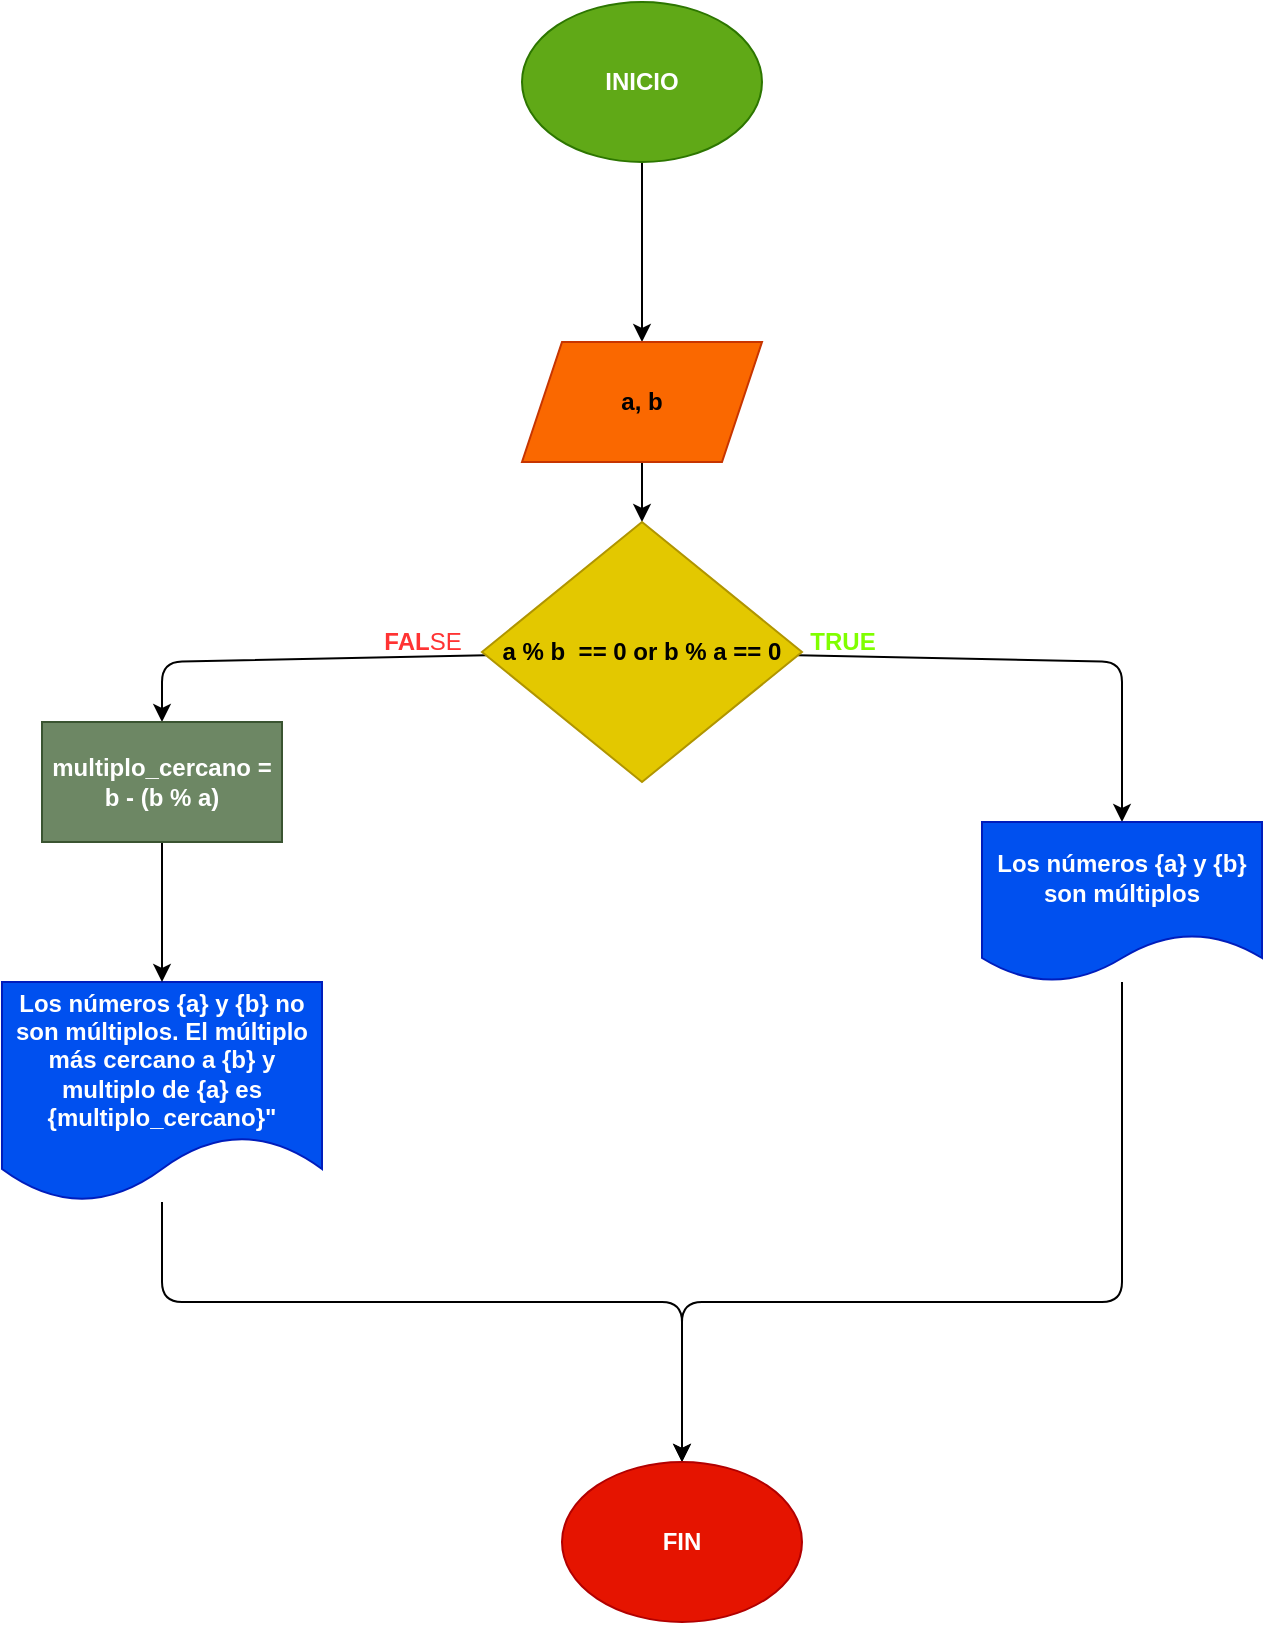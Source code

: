 <mxfile>
    <diagram id="pEMk2WPG7p8SdUPICG97" name="Página-1">
        <mxGraphModel dx="691" dy="428" grid="1" gridSize="10" guides="1" tooltips="1" connect="1" arrows="1" fold="1" page="1" pageScale="1" pageWidth="827" pageHeight="1169" math="0" shadow="0">
            <root>
                <mxCell id="0"/>
                <mxCell id="1" parent="0"/>
                <mxCell id="4" value="" style="edgeStyle=none;html=1;" edge="1" parent="1" source="2" target="3">
                    <mxGeometry relative="1" as="geometry"/>
                </mxCell>
                <mxCell id="2" value="&lt;b&gt;INICIO&lt;/b&gt;" style="ellipse;whiteSpace=wrap;html=1;fillColor=#60a917;fontColor=#ffffff;strokeColor=#2D7600;" vertex="1" parent="1">
                    <mxGeometry x="280" y="30" width="120" height="80" as="geometry"/>
                </mxCell>
                <mxCell id="6" value="" style="edgeStyle=none;html=1;" edge="1" parent="1" source="3" target="5">
                    <mxGeometry relative="1" as="geometry"/>
                </mxCell>
                <mxCell id="3" value="&lt;b&gt;a, b&lt;/b&gt;" style="shape=parallelogram;perimeter=parallelogramPerimeter;whiteSpace=wrap;html=1;fixedSize=1;fillColor=#fa6800;strokeColor=#C73500;fontColor=#000000;" vertex="1" parent="1">
                    <mxGeometry x="280" y="200" width="120" height="60" as="geometry"/>
                </mxCell>
                <mxCell id="9" value="" style="edgeStyle=none;html=1;entryX=0.5;entryY=0;entryDx=0;entryDy=0;" edge="1" parent="1" source="5" target="8">
                    <mxGeometry relative="1" as="geometry">
                        <Array as="points">
                            <mxPoint x="580" y="360"/>
                        </Array>
                    </mxGeometry>
                </mxCell>
                <mxCell id="11" value="" style="edgeStyle=none;html=1;" edge="1" parent="1" source="5" target="13">
                    <mxGeometry relative="1" as="geometry">
                        <mxPoint x="90" y="420" as="targetPoint"/>
                        <Array as="points">
                            <mxPoint x="100" y="360"/>
                        </Array>
                    </mxGeometry>
                </mxCell>
                <mxCell id="5" value="&lt;b&gt;a % b&amp;nbsp; == 0 or&amp;nbsp;b % a == 0&lt;br&gt;&lt;/b&gt;" style="rhombus;whiteSpace=wrap;html=1;fillColor=#e3c800;strokeColor=#B09500;fontColor=#000000;" vertex="1" parent="1">
                    <mxGeometry x="260" y="290" width="160" height="130" as="geometry"/>
                </mxCell>
                <mxCell id="18" style="edgeStyle=none;html=1;entryX=0.5;entryY=0;entryDx=0;entryDy=0;" edge="1" parent="1" source="8" target="16">
                    <mxGeometry relative="1" as="geometry">
                        <Array as="points">
                            <mxPoint x="580" y="680"/>
                            <mxPoint x="360" y="680"/>
                        </Array>
                    </mxGeometry>
                </mxCell>
                <mxCell id="8" value="&lt;b&gt;Los números {a} y {b} son múltiplos&lt;/b&gt;" style="shape=document;whiteSpace=wrap;html=1;boundedLbl=1;fillColor=#0050ef;strokeColor=#001DBC;fontColor=#ffffff;" vertex="1" parent="1">
                    <mxGeometry x="510" y="440" width="140" height="80" as="geometry"/>
                </mxCell>
                <mxCell id="15" style="edgeStyle=none;html=1;entryX=0.5;entryY=0;entryDx=0;entryDy=0;" edge="1" parent="1" source="10" target="16">
                    <mxGeometry relative="1" as="geometry">
                        <mxPoint x="360" y="720" as="targetPoint"/>
                        <Array as="points">
                            <mxPoint x="100" y="680"/>
                            <mxPoint x="360" y="680"/>
                        </Array>
                    </mxGeometry>
                </mxCell>
                <mxCell id="10" value="&lt;b&gt;Los números {a} y {b} no son múltiplos. El múltiplo más cercano a {b} y multiplo de {a} es {multiplo_cercano}&quot;&lt;/b&gt;" style="shape=document;whiteSpace=wrap;html=1;boundedLbl=1;fillColor=#0050ef;strokeColor=#001DBC;fontColor=#ffffff;" vertex="1" parent="1">
                    <mxGeometry x="20" y="520" width="160" height="110" as="geometry"/>
                </mxCell>
                <mxCell id="14" style="edgeStyle=none;html=1;" edge="1" parent="1" source="13" target="10">
                    <mxGeometry relative="1" as="geometry"/>
                </mxCell>
                <mxCell id="13" value="&lt;b&gt;multiplo_cercano = b - (b % a)&lt;/b&gt;" style="rounded=0;whiteSpace=wrap;html=1;fillColor=#6d8764;fontColor=#ffffff;strokeColor=#3A5431;" vertex="1" parent="1">
                    <mxGeometry x="40" y="390" width="120" height="60" as="geometry"/>
                </mxCell>
                <mxCell id="16" value="&lt;b&gt;FIN&lt;/b&gt;" style="ellipse;whiteSpace=wrap;html=1;fillColor=#e51400;fontColor=#ffffff;strokeColor=#B20000;" vertex="1" parent="1">
                    <mxGeometry x="300" y="760" width="120" height="80" as="geometry"/>
                </mxCell>
                <mxCell id="19" value="&lt;b&gt;&lt;font color=&quot;#80ff00&quot;&gt;TRUE&lt;/font&gt;&lt;/b&gt;" style="text;html=1;align=center;verticalAlign=middle;resizable=0;points=[];autosize=1;strokeColor=none;fillColor=none;" vertex="1" parent="1">
                    <mxGeometry x="410" y="335" width="60" height="30" as="geometry"/>
                </mxCell>
                <mxCell id="20" value="&lt;font color=&quot;#ff3333&quot;&gt;&lt;b&gt;FAL&lt;/b&gt;SE&lt;/font&gt;" style="text;html=1;align=center;verticalAlign=middle;resizable=0;points=[];autosize=1;strokeColor=none;fillColor=none;fontColor=#80FF00;" vertex="1" parent="1">
                    <mxGeometry x="200" y="335" width="60" height="30" as="geometry"/>
                </mxCell>
            </root>
        </mxGraphModel>
    </diagram>
</mxfile>